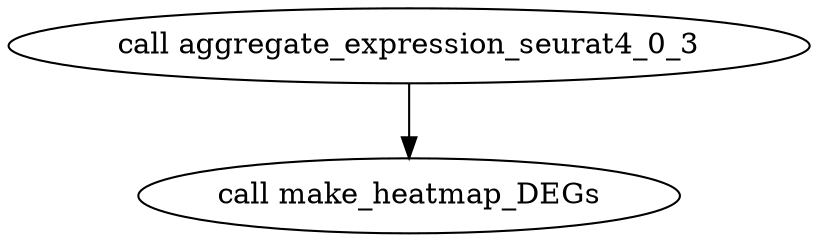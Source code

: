digraph DEGs_downstream {
  #rankdir=LR;
  compound=true;

  # Links
  CALL_aggregate_expression_seurat4_0_3 -> CALL_make_heatmap_DEGs

  # Nodes
  CALL_make_heatmap_DEGs [label="call make_heatmap_DEGs"]
  CALL_aggregate_expression_seurat4_0_3 [label="call aggregate_expression_seurat4_0_3"]
}
